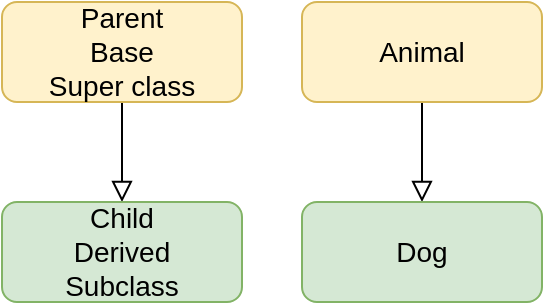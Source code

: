 <mxfile version="20.2.3" type="device"><diagram id="C5RBs43oDa-KdzZeNtuy" name="Page-1"><mxGraphModel dx="1102" dy="674" grid="1" gridSize="10" guides="1" tooltips="1" connect="1" arrows="1" fold="1" page="1" pageScale="1" pageWidth="827" pageHeight="1169" math="0" shadow="0"><root><mxCell id="WIyWlLk6GJQsqaUBKTNV-0"/><mxCell id="WIyWlLk6GJQsqaUBKTNV-1" parent="WIyWlLk6GJQsqaUBKTNV-0"/><mxCell id="WIyWlLk6GJQsqaUBKTNV-2" value="" style="rounded=0;html=1;jettySize=auto;orthogonalLoop=1;fontSize=11;endArrow=block;endFill=0;endSize=8;strokeWidth=1;shadow=0;labelBackgroundColor=none;edgeStyle=orthogonalEdgeStyle;" parent="WIyWlLk6GJQsqaUBKTNV-1" source="WIyWlLk6GJQsqaUBKTNV-3" edge="1"><mxGeometry relative="1" as="geometry"><mxPoint x="220" y="320" as="targetPoint"/></mxGeometry></mxCell><mxCell id="WIyWlLk6GJQsqaUBKTNV-3" value="Parent&lt;br style=&quot;font-size: 14px;&quot;&gt;Base&lt;br style=&quot;font-size: 14px;&quot;&gt;Super class" style="rounded=1;whiteSpace=wrap;html=1;fontSize=14;glass=0;strokeWidth=1;shadow=0;fillColor=#fff2cc;strokeColor=#d6b656;" parent="WIyWlLk6GJQsqaUBKTNV-1" vertex="1"><mxGeometry x="160" y="220" width="120" height="50" as="geometry"/></mxCell><mxCell id="WIyWlLk6GJQsqaUBKTNV-11" value="Child&lt;br style=&quot;font-size: 14px;&quot;&gt;Derived&lt;br style=&quot;font-size: 14px;&quot;&gt;Subclass" style="rounded=1;whiteSpace=wrap;html=1;fontSize=14;glass=0;strokeWidth=1;shadow=0;fillColor=#d5e8d4;strokeColor=#82b366;" parent="WIyWlLk6GJQsqaUBKTNV-1" vertex="1"><mxGeometry x="160" y="320" width="120" height="50" as="geometry"/></mxCell><mxCell id="7_Y3pyDhXp6KpI86-cgw-0" value="" style="rounded=0;html=1;jettySize=auto;orthogonalLoop=1;fontSize=11;endArrow=block;endFill=0;endSize=8;strokeWidth=1;shadow=0;labelBackgroundColor=none;edgeStyle=orthogonalEdgeStyle;" edge="1" source="7_Y3pyDhXp6KpI86-cgw-1" parent="WIyWlLk6GJQsqaUBKTNV-1"><mxGeometry relative="1" as="geometry"><mxPoint x="370" y="320" as="targetPoint"/></mxGeometry></mxCell><mxCell id="7_Y3pyDhXp6KpI86-cgw-1" value="Animal" style="rounded=1;whiteSpace=wrap;html=1;fontSize=14;glass=0;strokeWidth=1;shadow=0;fillColor=#fff2cc;strokeColor=#d6b656;" vertex="1" parent="WIyWlLk6GJQsqaUBKTNV-1"><mxGeometry x="310" y="220" width="120" height="50" as="geometry"/></mxCell><mxCell id="7_Y3pyDhXp6KpI86-cgw-2" value="Dog" style="rounded=1;whiteSpace=wrap;html=1;fontSize=14;glass=0;strokeWidth=1;shadow=0;fillColor=#d5e8d4;strokeColor=#82b366;" vertex="1" parent="WIyWlLk6GJQsqaUBKTNV-1"><mxGeometry x="310" y="320" width="120" height="50" as="geometry"/></mxCell></root></mxGraphModel></diagram></mxfile>